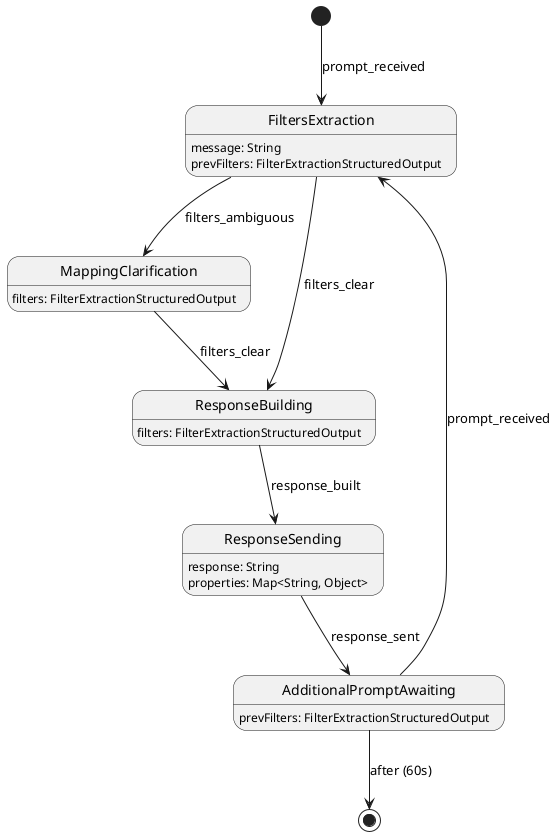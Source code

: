 @startuml
'https://plantuml.com/state-diagram

[*] --> FiltersExtraction: prompt_received
FiltersExtraction: message: String
FiltersExtraction: prevFilters: FilterExtractionStructuredOutput
FiltersExtraction --> MappingClarification: filters_ambiguous
MappingClarification: filters: FilterExtractionStructuredOutput
FiltersExtraction --> ResponseBuilding: filters_clear
MappingClarification --> ResponseBuilding: filters_clear
ResponseBuilding: filters: FilterExtractionStructuredOutput
ResponseBuilding --> ResponseSending: response_built
ResponseSending: response: String
ResponseSending: properties: Map<String, Object>
ResponseSending --> AdditionalPromptAwaiting: response_sent

AdditionalPromptAwaiting: prevFilters: FilterExtractionStructuredOutput
AdditionalPromptAwaiting --> [*]: after (60s)
AdditionalPromptAwaiting --> FiltersExtraction: prompt_received

@enduml